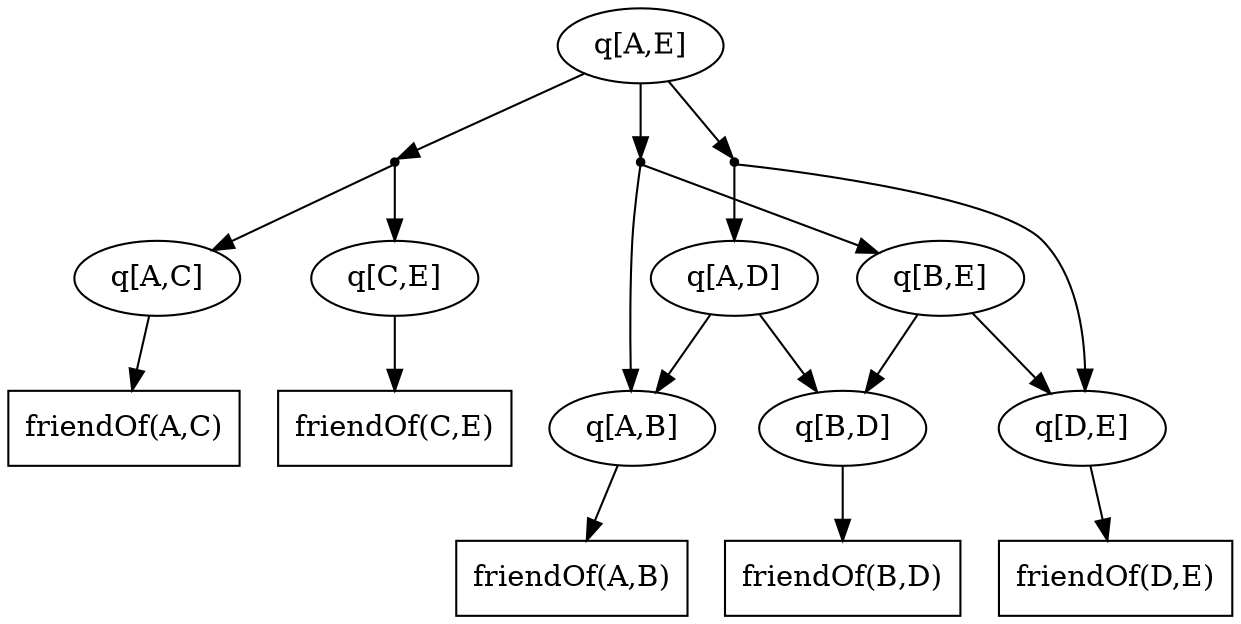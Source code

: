 digraph g
{

1[shape=point]
3[shape=point]
2[shape=point]

T1[shape=box,label="friendOf(A,B)"]
T2[shape=box,label="friendOf(A,C)"]
T3[shape=box,label="friendOf(D,E)"]
T4[shape=box,label="friendOf(B,D)"]
T5[shape=box,label="friendOf(C,E)"]

q1[label="q[A,B]"]
q2[label="q[A,C]"]
q3[label="q[D,E]"]
q4[label="q[B,D]"]
q5[label="q[C,E]"]
q6[label="q[A,D]"]
q7[label="q[A,E]"]
q8[label="q[B,E]"]


q7 -> 1
q7 -> 2
q7 -> 3
1 -> q2 
1 -> q5
3 -> q6
3 -> q3
2 -> q1
2 -> q8
q8 -> q4 
q8 -> q3
q6 -> q1
q6 -> q4
q1 -> T1
q2 -> T2
q3 -> T3
q4 -> T4
q5 -> T5

}